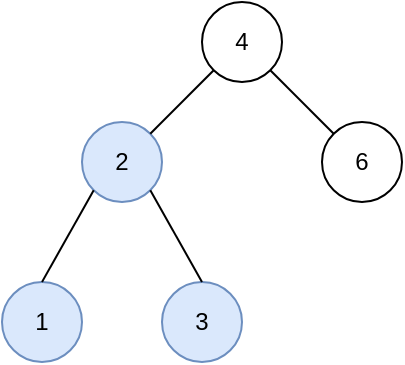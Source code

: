 <mxfile version="10.9.5" type="device"><diagram id="legLA63rw91nh1Vrw-jo" name="1"><mxGraphModel dx="779" dy="720" grid="1" gridSize="10" guides="1" tooltips="1" connect="1" arrows="1" fold="1" page="1" pageScale="1" pageWidth="827" pageHeight="1169" math="0" shadow="0"><root><mxCell id="0"/><mxCell id="1" parent="0"/><mxCell id="EMehVG1AyI77wX1Ohigb-1" value="4" style="ellipse;whiteSpace=wrap;html=1;aspect=fixed;" parent="1" vertex="1"><mxGeometry x="140" y="20" width="40" height="40" as="geometry"/></mxCell><mxCell id="EMehVG1AyI77wX1Ohigb-2" value="2" style="ellipse;whiteSpace=wrap;html=1;aspect=fixed;fillColor=#dae8fc;strokeColor=#6c8ebf;" parent="1" vertex="1"><mxGeometry x="80" y="80" width="40" height="40" as="geometry"/></mxCell><mxCell id="EMehVG1AyI77wX1Ohigb-4" value="6" style="ellipse;whiteSpace=wrap;html=1;aspect=fixed;" parent="1" vertex="1"><mxGeometry x="200" y="80" width="40" height="40" as="geometry"/></mxCell><mxCell id="EMehVG1AyI77wX1Ohigb-6" value="1" style="ellipse;whiteSpace=wrap;html=1;aspect=fixed;fillColor=#dae8fc;strokeColor=#6c8ebf;" parent="1" vertex="1"><mxGeometry x="40" y="160" width="40" height="40" as="geometry"/></mxCell><mxCell id="EMehVG1AyI77wX1Ohigb-7" value="3" style="ellipse;whiteSpace=wrap;html=1;aspect=fixed;fillColor=#dae8fc;strokeColor=#6c8ebf;" parent="1" vertex="1"><mxGeometry x="120" y="160" width="40" height="40" as="geometry"/></mxCell><mxCell id="EMehVG1AyI77wX1Ohigb-8" value="" style="endArrow=none;html=1;entryX=0;entryY=1;entryDx=0;entryDy=0;exitX=1;exitY=0;exitDx=0;exitDy=0;" parent="1" source="EMehVG1AyI77wX1Ohigb-2" target="EMehVG1AyI77wX1Ohigb-1" edge="1"><mxGeometry width="50" height="50" relative="1" as="geometry"><mxPoint x="40" y="270" as="sourcePoint"/><mxPoint x="90" y="220" as="targetPoint"/></mxGeometry></mxCell><mxCell id="EMehVG1AyI77wX1Ohigb-9" value="" style="endArrow=none;html=1;entryX=0;entryY=1;entryDx=0;entryDy=0;exitX=0.5;exitY=0;exitDx=0;exitDy=0;" parent="1" source="EMehVG1AyI77wX1Ohigb-6" target="EMehVG1AyI77wX1Ohigb-2" edge="1"><mxGeometry width="50" height="50" relative="1" as="geometry"><mxPoint x="164" y="96" as="sourcePoint"/><mxPoint x="196" y="64" as="targetPoint"/></mxGeometry></mxCell><mxCell id="EMehVG1AyI77wX1Ohigb-10" value="" style="endArrow=none;html=1;entryX=1;entryY=1;entryDx=0;entryDy=0;exitX=0.5;exitY=0;exitDx=0;exitDy=0;" parent="1" source="EMehVG1AyI77wX1Ohigb-7" target="EMehVG1AyI77wX1Ohigb-2" edge="1"><mxGeometry width="50" height="50" relative="1" as="geometry"><mxPoint x="124" y="176" as="sourcePoint"/><mxPoint x="136" y="124" as="targetPoint"/></mxGeometry></mxCell><mxCell id="EMehVG1AyI77wX1Ohigb-11" value="" style="endArrow=none;html=1;entryX=1;entryY=1;entryDx=0;entryDy=0;exitX=0;exitY=0;exitDx=0;exitDy=0;" parent="1" source="EMehVG1AyI77wX1Ohigb-4" target="EMehVG1AyI77wX1Ohigb-1" edge="1"><mxGeometry width="50" height="50" relative="1" as="geometry"><mxPoint x="136" y="176" as="sourcePoint"/><mxPoint x="124" y="124" as="targetPoint"/></mxGeometry></mxCell></root></mxGraphModel></diagram><diagram id="1xceL0ed-Rf183NfkNBV" name="2"><mxGraphModel dx="779" dy="720" grid="1" gridSize="10" guides="1" tooltips="1" connect="1" arrows="1" fold="1" page="1" pageScale="1" pageWidth="827" pageHeight="1169" math="0" shadow="0"><root><mxCell id="HlNGThourgN3uwRCJ_Xv-0"/><mxCell id="HlNGThourgN3uwRCJ_Xv-1" parent="HlNGThourgN3uwRCJ_Xv-0"/><mxCell id="HlNGThourgN3uwRCJ_Xv-2" value="90" style="ellipse;whiteSpace=wrap;html=1;aspect=fixed;fillColor=#dae8fc;strokeColor=#6c8ebf;" parent="HlNGThourgN3uwRCJ_Xv-1" vertex="1"><mxGeometry x="140" y="20" width="40" height="40" as="geometry"/></mxCell><mxCell id="HlNGThourgN3uwRCJ_Xv-3" value="69" style="ellipse;whiteSpace=wrap;html=1;aspect=fixed;" parent="HlNGThourgN3uwRCJ_Xv-1" vertex="1"><mxGeometry x="80" y="80" width="40" height="40" as="geometry"/></mxCell><mxCell id="HlNGThourgN3uwRCJ_Xv-5" value="52" style="ellipse;whiteSpace=wrap;html=1;aspect=fixed;" parent="HlNGThourgN3uwRCJ_Xv-1" vertex="1"><mxGeometry x="80" y="240" width="40" height="40" as="geometry"/></mxCell><mxCell id="HlNGThourgN3uwRCJ_Xv-6" value="49" style="ellipse;whiteSpace=wrap;html=1;aspect=fixed;" parent="HlNGThourgN3uwRCJ_Xv-1" vertex="1"><mxGeometry x="40" y="160" width="40" height="40" as="geometry"/></mxCell><mxCell id="HlNGThourgN3uwRCJ_Xv-7" value="89" style="ellipse;whiteSpace=wrap;html=1;aspect=fixed;fillColor=#dae8fc;strokeColor=#6c8ebf;" parent="HlNGThourgN3uwRCJ_Xv-1" vertex="1"><mxGeometry x="120" y="160" width="40" height="40" as="geometry"/></mxCell><mxCell id="HlNGThourgN3uwRCJ_Xv-8" value="" style="endArrow=none;html=1;entryX=0;entryY=1;entryDx=0;entryDy=0;exitX=1;exitY=0;exitDx=0;exitDy=0;" parent="HlNGThourgN3uwRCJ_Xv-1" source="HlNGThourgN3uwRCJ_Xv-3" target="HlNGThourgN3uwRCJ_Xv-2" edge="1"><mxGeometry width="50" height="50" relative="1" as="geometry"><mxPoint x="40" y="270" as="sourcePoint"/><mxPoint x="90" y="220" as="targetPoint"/></mxGeometry></mxCell><mxCell id="HlNGThourgN3uwRCJ_Xv-9" value="" style="endArrow=none;html=1;entryX=0;entryY=1;entryDx=0;entryDy=0;exitX=0.5;exitY=0;exitDx=0;exitDy=0;" parent="HlNGThourgN3uwRCJ_Xv-1" source="HlNGThourgN3uwRCJ_Xv-6" target="HlNGThourgN3uwRCJ_Xv-3" edge="1"><mxGeometry width="50" height="50" relative="1" as="geometry"><mxPoint x="164" y="96" as="sourcePoint"/><mxPoint x="196" y="64" as="targetPoint"/></mxGeometry></mxCell><mxCell id="HlNGThourgN3uwRCJ_Xv-10" value="" style="endArrow=none;html=1;entryX=1;entryY=1;entryDx=0;entryDy=0;exitX=0.5;exitY=0;exitDx=0;exitDy=0;" parent="HlNGThourgN3uwRCJ_Xv-1" source="HlNGThourgN3uwRCJ_Xv-7" target="HlNGThourgN3uwRCJ_Xv-3" edge="1"><mxGeometry width="50" height="50" relative="1" as="geometry"><mxPoint x="124" y="176" as="sourcePoint"/><mxPoint x="136" y="124" as="targetPoint"/></mxGeometry></mxCell><mxCell id="HlNGThourgN3uwRCJ_Xv-12" value="" style="endArrow=none;html=1;entryX=1;entryY=1;entryDx=0;entryDy=0;exitX=0.5;exitY=0;exitDx=0;exitDy=0;" parent="HlNGThourgN3uwRCJ_Xv-1" source="HlNGThourgN3uwRCJ_Xv-5" target="HlNGThourgN3uwRCJ_Xv-6" edge="1"><mxGeometry width="50" height="50" relative="1" as="geometry"><mxPoint x="116" y="262" as="sourcePoint"/><mxPoint x="134" y="280" as="targetPoint"/></mxGeometry></mxCell></root></mxGraphModel></diagram></mxfile>